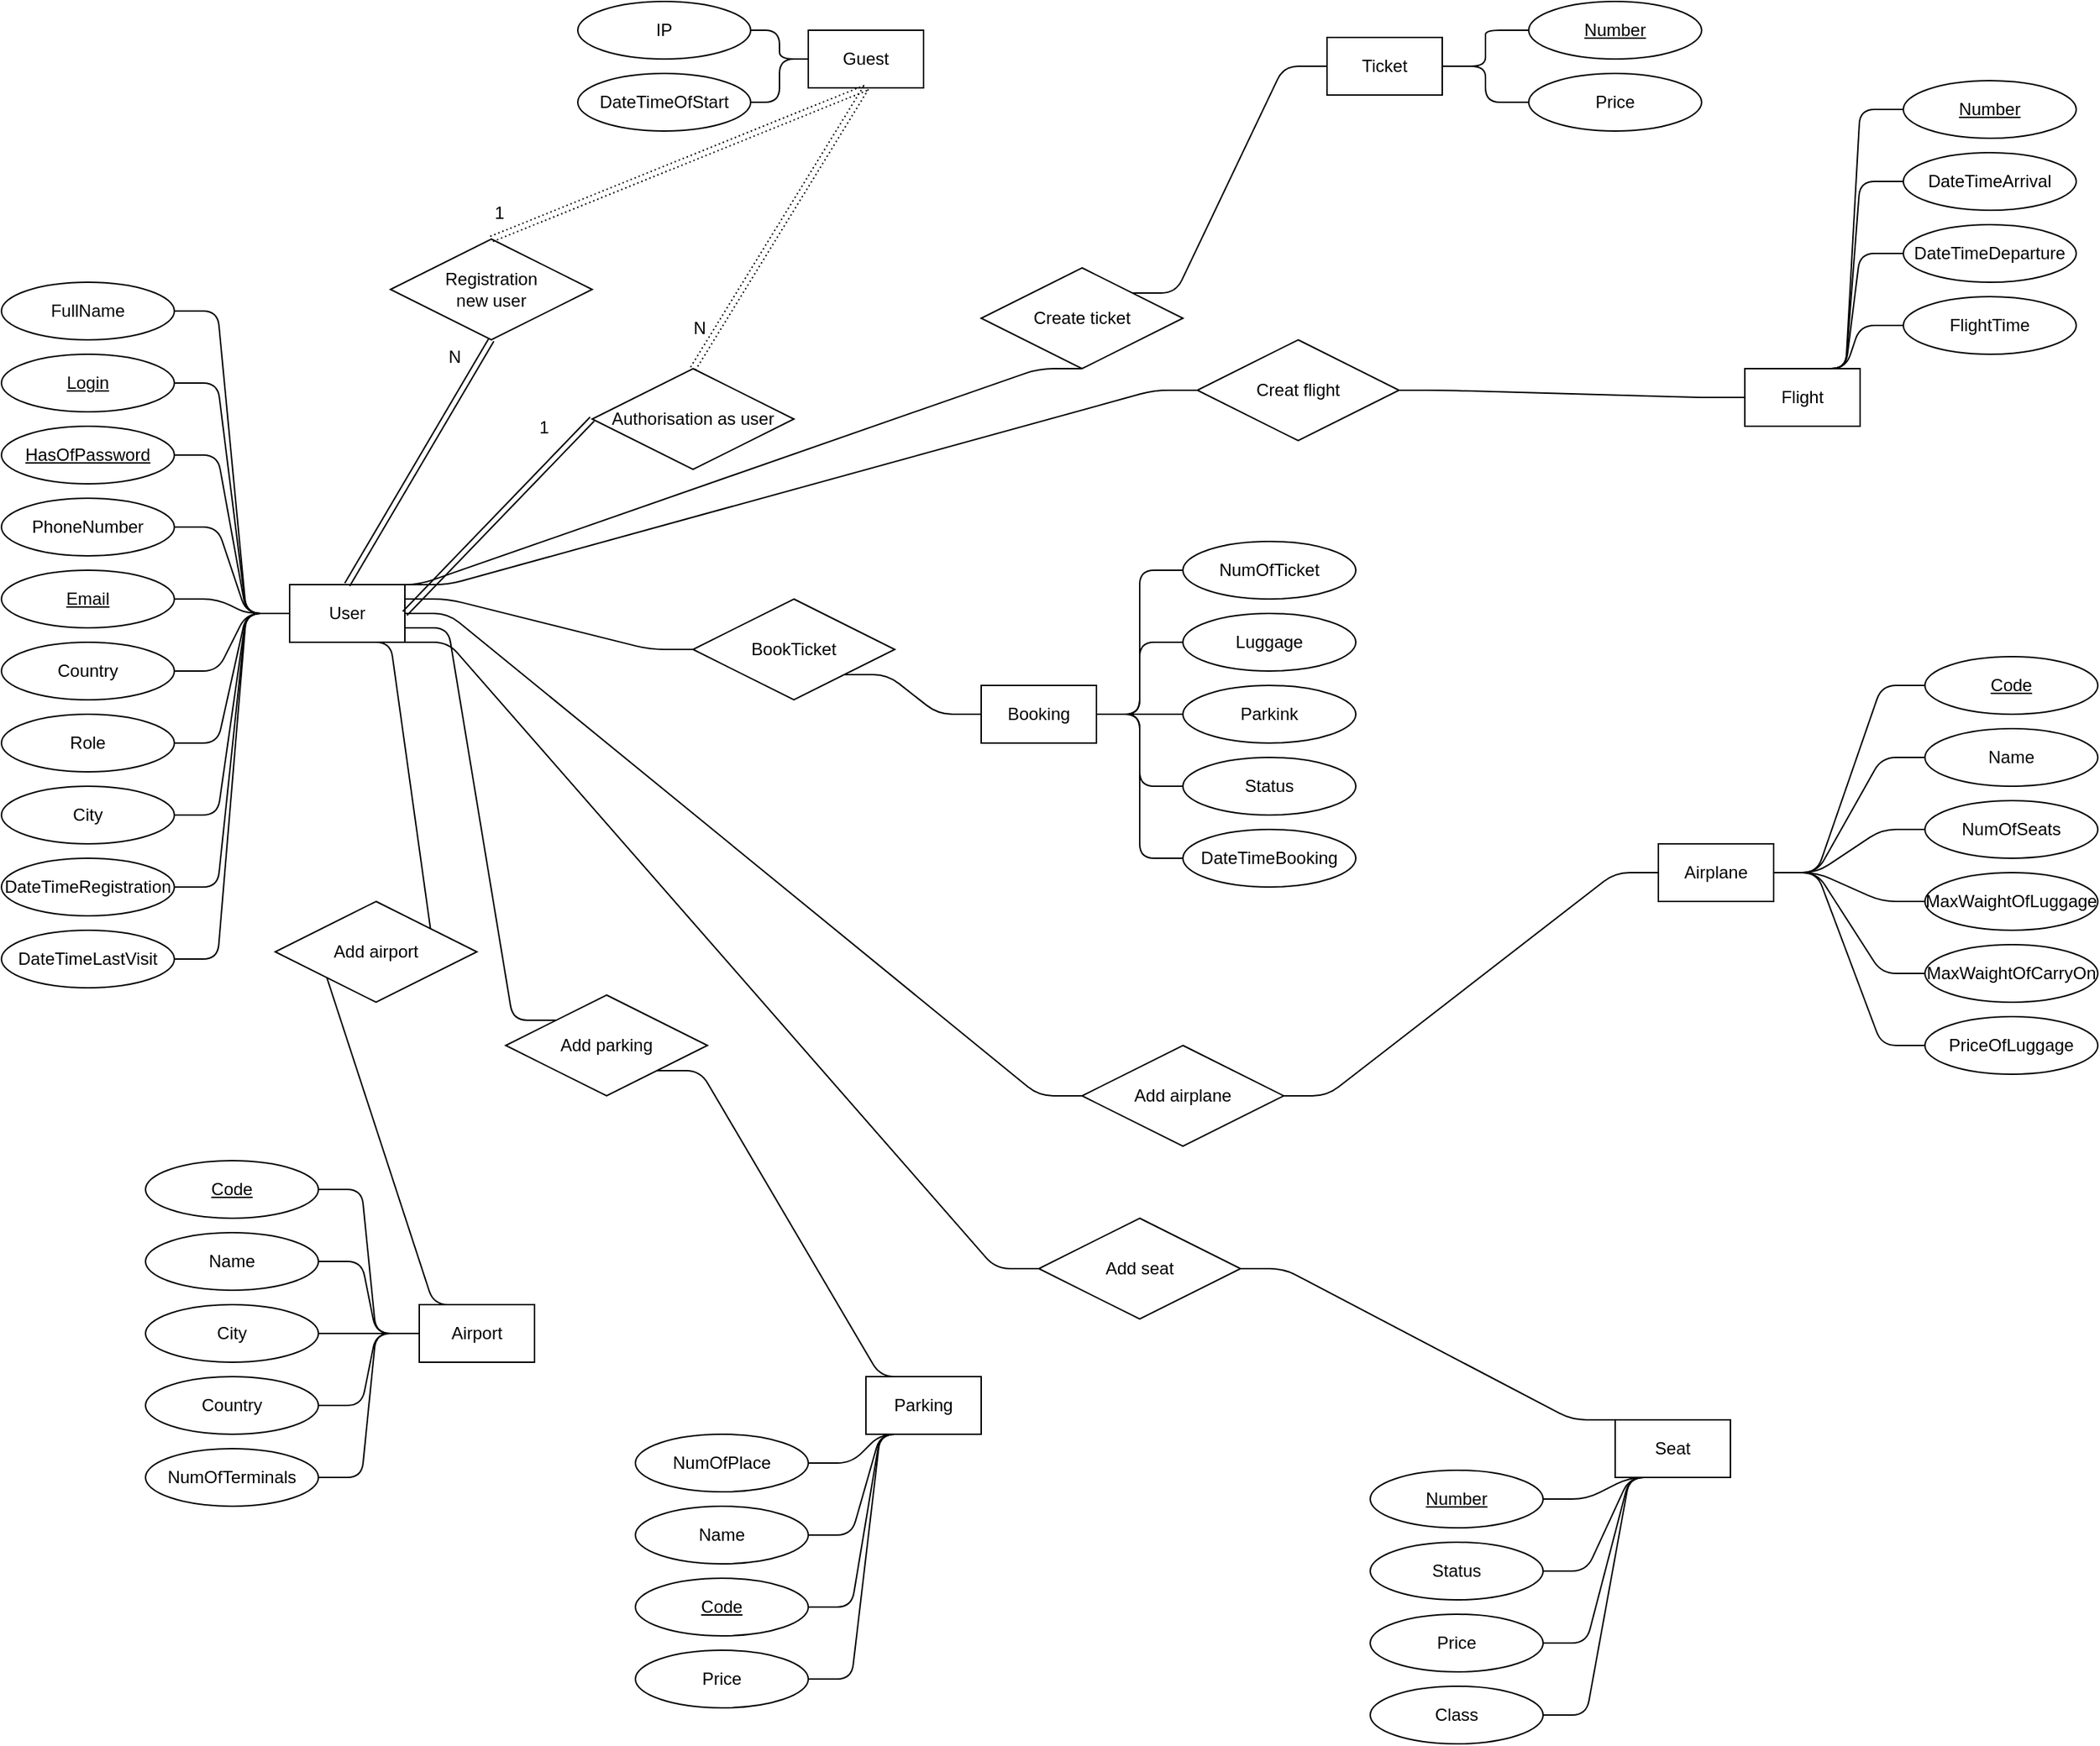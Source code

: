 <mxfile version="18.0.1" type="device"><diagram id="R2lEEEUBdFMjLlhIrx00" name="Page-1"><mxGraphModel dx="3440" dy="1623" grid="1" gridSize="10" guides="1" tooltips="1" connect="1" arrows="1" fold="1" page="1" pageScale="1" pageWidth="850" pageHeight="1100" math="0" shadow="0" extFonts="Permanent Marker^https://fonts.googleapis.com/css?family=Permanent+Marker"><root><mxCell id="0"/><mxCell id="1" parent="0"/><mxCell id="vTDqhp44b70QowrRXhKw-1" value="Guest" style="whiteSpace=wrap;html=1;align=center;" vertex="1" parent="1"><mxGeometry x="320" y="35" width="80" height="40" as="geometry"/></mxCell><mxCell id="vTDqhp44b70QowrRXhKw-174" style="edgeStyle=entityRelationEdgeStyle;rounded=1;orthogonalLoop=1;jettySize=auto;html=1;exitX=1;exitY=0.75;exitDx=0;exitDy=0;endArrow=none;endFill=0;jumpStyle=none;entryX=0;entryY=0;entryDx=0;entryDy=0;" edge="1" parent="1" source="vTDqhp44b70QowrRXhKw-2" target="vTDqhp44b70QowrRXhKw-173"><mxGeometry relative="1" as="geometry"><mxPoint x="200" y="580" as="targetPoint"/></mxGeometry></mxCell><mxCell id="vTDqhp44b70QowrRXhKw-180" style="edgeStyle=entityRelationEdgeStyle;rounded=1;jumpStyle=none;orthogonalLoop=1;jettySize=auto;html=1;exitX=1;exitY=1;exitDx=0;exitDy=0;entryX=0;entryY=0.5;entryDx=0;entryDy=0;endArrow=none;endFill=0;" edge="1" parent="1" source="vTDqhp44b70QowrRXhKw-2" target="vTDqhp44b70QowrRXhKw-179"><mxGeometry relative="1" as="geometry"/></mxCell><mxCell id="vTDqhp44b70QowrRXhKw-190" style="edgeStyle=entityRelationEdgeStyle;rounded=1;jumpStyle=none;orthogonalLoop=1;jettySize=auto;html=1;exitX=1;exitY=0.25;exitDx=0;exitDy=0;entryX=0;entryY=0.5;entryDx=0;entryDy=0;endArrow=none;endFill=0;" edge="1" parent="1" source="vTDqhp44b70QowrRXhKw-2" target="vTDqhp44b70QowrRXhKw-189"><mxGeometry relative="1" as="geometry"/></mxCell><mxCell id="vTDqhp44b70QowrRXhKw-2" value="User" style="whiteSpace=wrap;html=1;align=center;" vertex="1" parent="1"><mxGeometry x="-40" y="420" width="80" height="40" as="geometry"/></mxCell><mxCell id="vTDqhp44b70QowrRXhKw-3" value="Airplane" style="whiteSpace=wrap;html=1;align=center;" vertex="1" parent="1"><mxGeometry x="910" y="600" width="80" height="40" as="geometry"/></mxCell><mxCell id="vTDqhp44b70QowrRXhKw-170" style="edgeStyle=entityRelationEdgeStyle;rounded=1;orthogonalLoop=1;jettySize=auto;html=1;exitX=0.5;exitY=0;exitDx=0;exitDy=0;endArrow=none;endFill=0;entryX=0;entryY=0.5;entryDx=0;entryDy=0;" edge="1" parent="1" source="vTDqhp44b70QowrRXhKw-4" target="vTDqhp44b70QowrRXhKw-155"><mxGeometry relative="1" as="geometry"><mxPoint x="90" y="800" as="targetPoint"/></mxGeometry></mxCell><mxCell id="vTDqhp44b70QowrRXhKw-4" value="Airport" style="whiteSpace=wrap;html=1;align=center;" vertex="1" parent="1"><mxGeometry x="50" y="920" width="80" height="40" as="geometry"/></mxCell><mxCell id="vTDqhp44b70QowrRXhKw-5" value="Flight" style="whiteSpace=wrap;html=1;align=center;" vertex="1" parent="1"><mxGeometry x="970" y="270" width="80" height="40" as="geometry"/></mxCell><mxCell id="vTDqhp44b70QowrRXhKw-6" value="Parking" style="whiteSpace=wrap;html=1;align=center;" vertex="1" parent="1"><mxGeometry x="360" y="970" width="80" height="40" as="geometry"/></mxCell><mxCell id="vTDqhp44b70QowrRXhKw-121" style="edgeStyle=entityRelationEdgeStyle;rounded=1;orthogonalLoop=1;jettySize=auto;html=1;exitX=1;exitY=0.5;exitDx=0;exitDy=0;entryX=0;entryY=0.5;entryDx=0;entryDy=0;endArrow=none;endFill=0;" edge="1" parent="1" source="vTDqhp44b70QowrRXhKw-7" target="vTDqhp44b70QowrRXhKw-119"><mxGeometry relative="1" as="geometry"/></mxCell><mxCell id="vTDqhp44b70QowrRXhKw-7" value="Ticket" style="whiteSpace=wrap;html=1;align=center;" vertex="1" parent="1"><mxGeometry x="680" y="40" width="80" height="40" as="geometry"/></mxCell><mxCell id="vTDqhp44b70QowrRXhKw-128" style="edgeStyle=entityRelationEdgeStyle;rounded=1;orthogonalLoop=1;jettySize=auto;html=1;exitX=1;exitY=0.5;exitDx=0;exitDy=0;entryX=0;entryY=0.5;entryDx=0;entryDy=0;endArrow=none;endFill=0;" edge="1" parent="1" source="vTDqhp44b70QowrRXhKw-8" target="vTDqhp44b70QowrRXhKw-123"><mxGeometry relative="1" as="geometry"/></mxCell><mxCell id="vTDqhp44b70QowrRXhKw-8" value="Booking" style="whiteSpace=wrap;html=1;align=center;" vertex="1" parent="1"><mxGeometry x="440" y="490" width="80" height="40" as="geometry"/></mxCell><mxCell id="vTDqhp44b70QowrRXhKw-10" value="Seat" style="whiteSpace=wrap;html=1;align=center;" vertex="1" parent="1"><mxGeometry x="880" y="1000" width="80" height="40" as="geometry"/></mxCell><mxCell id="vTDqhp44b70QowrRXhKw-15" style="edgeStyle=orthogonalEdgeStyle;rounded=1;orthogonalLoop=1;jettySize=auto;html=1;exitX=1;exitY=0.5;exitDx=0;exitDy=0;entryX=0;entryY=0.5;entryDx=0;entryDy=0;endArrow=none;endFill=0;" edge="1" parent="1" source="vTDqhp44b70QowrRXhKw-11" target="vTDqhp44b70QowrRXhKw-1"><mxGeometry relative="1" as="geometry"/></mxCell><mxCell id="vTDqhp44b70QowrRXhKw-11" value="IP" style="ellipse;whiteSpace=wrap;html=1;align=center;" vertex="1" parent="1"><mxGeometry x="160" y="15" width="120" height="40" as="geometry"/></mxCell><mxCell id="vTDqhp44b70QowrRXhKw-16" style="edgeStyle=orthogonalEdgeStyle;rounded=1;orthogonalLoop=1;jettySize=auto;html=1;exitX=1;exitY=0.5;exitDx=0;exitDy=0;entryX=0;entryY=0.5;entryDx=0;entryDy=0;endArrow=none;endFill=0;" edge="1" parent="1" source="vTDqhp44b70QowrRXhKw-12" target="vTDqhp44b70QowrRXhKw-1"><mxGeometry relative="1" as="geometry"/></mxCell><mxCell id="vTDqhp44b70QowrRXhKw-12" value="DateTimeOfStart" style="ellipse;whiteSpace=wrap;html=1;align=center;" vertex="1" parent="1"><mxGeometry x="160" y="65" width="120" height="40" as="geometry"/></mxCell><mxCell id="vTDqhp44b70QowrRXhKw-43" style="edgeStyle=entityRelationEdgeStyle;rounded=1;orthogonalLoop=1;jettySize=auto;html=1;exitX=1;exitY=0.5;exitDx=0;exitDy=0;endArrow=none;endFill=0;" edge="1" parent="1" source="vTDqhp44b70QowrRXhKw-17" target="vTDqhp44b70QowrRXhKw-2"><mxGeometry relative="1" as="geometry"/></mxCell><mxCell id="vTDqhp44b70QowrRXhKw-17" value="FullName" style="ellipse;whiteSpace=wrap;html=1;align=center;" vertex="1" parent="1"><mxGeometry x="-240" y="210" width="120" height="40" as="geometry"/></mxCell><mxCell id="vTDqhp44b70QowrRXhKw-44" style="edgeStyle=entityRelationEdgeStyle;rounded=1;orthogonalLoop=1;jettySize=auto;html=1;exitX=1;exitY=0.5;exitDx=0;exitDy=0;endArrow=none;endFill=0;" edge="1" parent="1" source="vTDqhp44b70QowrRXhKw-18" target="vTDqhp44b70QowrRXhKw-2"><mxGeometry relative="1" as="geometry"/></mxCell><mxCell id="vTDqhp44b70QowrRXhKw-18" value="&lt;u&gt;Login&lt;/u&gt;" style="ellipse;whiteSpace=wrap;html=1;align=center;" vertex="1" parent="1"><mxGeometry x="-240" y="260" width="120" height="40" as="geometry"/></mxCell><mxCell id="vTDqhp44b70QowrRXhKw-45" style="edgeStyle=entityRelationEdgeStyle;rounded=1;orthogonalLoop=1;jettySize=auto;html=1;exitX=1;exitY=0.5;exitDx=0;exitDy=0;endArrow=none;endFill=0;" edge="1" parent="1" source="vTDqhp44b70QowrRXhKw-19" target="vTDqhp44b70QowrRXhKw-2"><mxGeometry relative="1" as="geometry"/></mxCell><mxCell id="vTDqhp44b70QowrRXhKw-19" value="&lt;u&gt;HasOfPassword&lt;/u&gt;" style="ellipse;whiteSpace=wrap;html=1;align=center;" vertex="1" parent="1"><mxGeometry x="-240" y="310" width="120" height="40" as="geometry"/></mxCell><mxCell id="vTDqhp44b70QowrRXhKw-46" style="edgeStyle=entityRelationEdgeStyle;rounded=1;orthogonalLoop=1;jettySize=auto;html=1;exitX=1;exitY=0.5;exitDx=0;exitDy=0;endArrow=none;endFill=0;" edge="1" parent="1" source="vTDqhp44b70QowrRXhKw-20" target="vTDqhp44b70QowrRXhKw-2"><mxGeometry relative="1" as="geometry"/></mxCell><mxCell id="vTDqhp44b70QowrRXhKw-20" value="PhoneNumber" style="ellipse;whiteSpace=wrap;html=1;align=center;" vertex="1" parent="1"><mxGeometry x="-240" y="360" width="120" height="40" as="geometry"/></mxCell><mxCell id="vTDqhp44b70QowrRXhKw-47" style="edgeStyle=entityRelationEdgeStyle;rounded=1;orthogonalLoop=1;jettySize=auto;html=1;exitX=1;exitY=0.5;exitDx=0;exitDy=0;endArrow=none;endFill=0;entryX=0;entryY=0.5;entryDx=0;entryDy=0;" edge="1" parent="1" source="vTDqhp44b70QowrRXhKw-21" target="vTDqhp44b70QowrRXhKw-2"><mxGeometry relative="1" as="geometry"><mxPoint x="90" y="370" as="targetPoint"/></mxGeometry></mxCell><mxCell id="vTDqhp44b70QowrRXhKw-21" value="&lt;u&gt;Email&lt;/u&gt;" style="ellipse;whiteSpace=wrap;html=1;align=center;" vertex="1" parent="1"><mxGeometry x="-240" y="410" width="120" height="40" as="geometry"/></mxCell><mxCell id="vTDqhp44b70QowrRXhKw-48" style="edgeStyle=entityRelationEdgeStyle;rounded=1;orthogonalLoop=1;jettySize=auto;html=1;exitX=1;exitY=0.5;exitDx=0;exitDy=0;entryX=0;entryY=0.5;entryDx=0;entryDy=0;endArrow=none;endFill=0;" edge="1" parent="1" source="vTDqhp44b70QowrRXhKw-22" target="vTDqhp44b70QowrRXhKw-2"><mxGeometry relative="1" as="geometry"/></mxCell><mxCell id="vTDqhp44b70QowrRXhKw-22" value="Country" style="ellipse;whiteSpace=wrap;html=1;align=center;" vertex="1" parent="1"><mxGeometry x="-240" y="460" width="120" height="40" as="geometry"/></mxCell><mxCell id="vTDqhp44b70QowrRXhKw-49" style="edgeStyle=entityRelationEdgeStyle;rounded=1;orthogonalLoop=1;jettySize=auto;html=1;exitX=1;exitY=0.5;exitDx=0;exitDy=0;entryX=0;entryY=0.5;entryDx=0;entryDy=0;endArrow=none;endFill=0;" edge="1" parent="1" source="vTDqhp44b70QowrRXhKw-23" target="vTDqhp44b70QowrRXhKw-2"><mxGeometry relative="1" as="geometry"/></mxCell><mxCell id="vTDqhp44b70QowrRXhKw-23" value="Role" style="ellipse;whiteSpace=wrap;html=1;align=center;" vertex="1" parent="1"><mxGeometry x="-240" y="510" width="120" height="40" as="geometry"/></mxCell><mxCell id="vTDqhp44b70QowrRXhKw-52" style="edgeStyle=entityRelationEdgeStyle;rounded=1;orthogonalLoop=1;jettySize=auto;html=1;exitX=1;exitY=0.5;exitDx=0;exitDy=0;entryX=0;entryY=0.5;entryDx=0;entryDy=0;endArrow=none;endFill=0;" edge="1" parent="1" source="vTDqhp44b70QowrRXhKw-24" target="vTDqhp44b70QowrRXhKw-2"><mxGeometry relative="1" as="geometry"/></mxCell><mxCell id="vTDqhp44b70QowrRXhKw-24" value="City" style="ellipse;whiteSpace=wrap;html=1;align=center;" vertex="1" parent="1"><mxGeometry x="-240" y="560" width="120" height="40" as="geometry"/></mxCell><mxCell id="vTDqhp44b70QowrRXhKw-53" style="edgeStyle=entityRelationEdgeStyle;rounded=1;orthogonalLoop=1;jettySize=auto;html=1;exitX=1;exitY=0.5;exitDx=0;exitDy=0;endArrow=none;endFill=0;entryX=0;entryY=0.5;entryDx=0;entryDy=0;" edge="1" parent="1" source="vTDqhp44b70QowrRXhKw-25" target="vTDqhp44b70QowrRXhKw-2"><mxGeometry relative="1" as="geometry"><mxPoint x="110" y="340" as="targetPoint"/></mxGeometry></mxCell><mxCell id="vTDqhp44b70QowrRXhKw-25" value="DateTimeRegistration" style="ellipse;whiteSpace=wrap;html=1;align=center;" vertex="1" parent="1"><mxGeometry x="-240" y="610" width="120" height="40" as="geometry"/></mxCell><mxCell id="vTDqhp44b70QowrRXhKw-54" style="edgeStyle=entityRelationEdgeStyle;rounded=1;orthogonalLoop=1;jettySize=auto;html=1;exitX=1;exitY=0.5;exitDx=0;exitDy=0;entryX=0;entryY=0.5;entryDx=0;entryDy=0;endArrow=none;endFill=0;" edge="1" parent="1" source="vTDqhp44b70QowrRXhKw-27" target="vTDqhp44b70QowrRXhKw-2"><mxGeometry relative="1" as="geometry"/></mxCell><mxCell id="vTDqhp44b70QowrRXhKw-27" value="DateTimeLastVisit" style="ellipse;whiteSpace=wrap;html=1;align=center;" vertex="1" parent="1"><mxGeometry x="-240" y="660" width="120" height="40" as="geometry"/></mxCell><mxCell id="vTDqhp44b70QowrRXhKw-62" style="edgeStyle=entityRelationEdgeStyle;rounded=1;orthogonalLoop=1;jettySize=auto;html=1;exitX=1;exitY=0.5;exitDx=0;exitDy=0;entryX=0;entryY=0.5;entryDx=0;entryDy=0;endArrow=none;endFill=0;" edge="1" parent="1" source="vTDqhp44b70QowrRXhKw-57" target="vTDqhp44b70QowrRXhKw-4"><mxGeometry relative="1" as="geometry"/></mxCell><mxCell id="vTDqhp44b70QowrRXhKw-57" value="&lt;u&gt;Code&lt;/u&gt;" style="ellipse;whiteSpace=wrap;html=1;align=center;" vertex="1" parent="1"><mxGeometry x="-140" y="820" width="120" height="40" as="geometry"/></mxCell><mxCell id="vTDqhp44b70QowrRXhKw-63" value="" style="edgeStyle=entityRelationEdgeStyle;rounded=1;orthogonalLoop=1;jettySize=auto;html=1;endArrow=none;endFill=0;" edge="1" parent="1" source="vTDqhp44b70QowrRXhKw-58" target="vTDqhp44b70QowrRXhKw-4"><mxGeometry relative="1" as="geometry"/></mxCell><mxCell id="vTDqhp44b70QowrRXhKw-58" value="Name" style="ellipse;whiteSpace=wrap;html=1;align=center;" vertex="1" parent="1"><mxGeometry x="-140" y="870" width="120" height="40" as="geometry"/></mxCell><mxCell id="vTDqhp44b70QowrRXhKw-64" style="edgeStyle=entityRelationEdgeStyle;rounded=1;orthogonalLoop=1;jettySize=auto;html=1;exitX=1;exitY=0.5;exitDx=0;exitDy=0;entryX=0;entryY=0.5;entryDx=0;entryDy=0;endArrow=none;endFill=0;" edge="1" parent="1" source="vTDqhp44b70QowrRXhKw-59" target="vTDqhp44b70QowrRXhKw-4"><mxGeometry relative="1" as="geometry"/></mxCell><mxCell id="vTDqhp44b70QowrRXhKw-59" value="City" style="ellipse;whiteSpace=wrap;html=1;align=center;" vertex="1" parent="1"><mxGeometry x="-140" y="920" width="120" height="40" as="geometry"/></mxCell><mxCell id="vTDqhp44b70QowrRXhKw-65" style="edgeStyle=entityRelationEdgeStyle;rounded=1;orthogonalLoop=1;jettySize=auto;html=1;exitX=1;exitY=0.5;exitDx=0;exitDy=0;entryX=0;entryY=0.5;entryDx=0;entryDy=0;endArrow=none;endFill=0;" edge="1" parent="1" source="vTDqhp44b70QowrRXhKw-60" target="vTDqhp44b70QowrRXhKw-4"><mxGeometry relative="1" as="geometry"/></mxCell><mxCell id="vTDqhp44b70QowrRXhKw-60" value="Country" style="ellipse;whiteSpace=wrap;html=1;align=center;" vertex="1" parent="1"><mxGeometry x="-140" y="970" width="120" height="40" as="geometry"/></mxCell><mxCell id="vTDqhp44b70QowrRXhKw-66" style="edgeStyle=entityRelationEdgeStyle;rounded=1;orthogonalLoop=1;jettySize=auto;html=1;exitX=1;exitY=0.5;exitDx=0;exitDy=0;endArrow=none;endFill=0;entryX=0;entryY=0.5;entryDx=0;entryDy=0;" edge="1" parent="1" source="vTDqhp44b70QowrRXhKw-61" target="vTDqhp44b70QowrRXhKw-4"><mxGeometry relative="1" as="geometry"><mxPoint x="50" y="840.0" as="targetPoint"/></mxGeometry></mxCell><mxCell id="vTDqhp44b70QowrRXhKw-61" value="NumOfTerminals" style="ellipse;whiteSpace=wrap;html=1;align=center;" vertex="1" parent="1"><mxGeometry x="-140" y="1020" width="120" height="40" as="geometry"/></mxCell><mxCell id="vTDqhp44b70QowrRXhKw-100" style="edgeStyle=entityRelationEdgeStyle;rounded=1;orthogonalLoop=1;jettySize=auto;html=1;exitX=1;exitY=0.5;exitDx=0;exitDy=0;endArrow=none;endFill=0;entryX=0.5;entryY=1;entryDx=0;entryDy=0;" edge="1" parent="1" source="vTDqhp44b70QowrRXhKw-67" target="vTDqhp44b70QowrRXhKw-6"><mxGeometry relative="1" as="geometry"><mxPoint x="390" y="1030" as="targetPoint"/></mxGeometry></mxCell><mxCell id="vTDqhp44b70QowrRXhKw-67" value="Name" style="ellipse;whiteSpace=wrap;html=1;align=center;" vertex="1" parent="1"><mxGeometry x="200" y="1060" width="120" height="40" as="geometry"/></mxCell><mxCell id="vTDqhp44b70QowrRXhKw-99" style="edgeStyle=entityRelationEdgeStyle;rounded=1;orthogonalLoop=1;jettySize=auto;html=1;exitX=1;exitY=0.5;exitDx=0;exitDy=0;entryX=0.5;entryY=1;entryDx=0;entryDy=0;endArrow=none;endFill=0;" edge="1" parent="1" source="vTDqhp44b70QowrRXhKw-69" target="vTDqhp44b70QowrRXhKw-6"><mxGeometry relative="1" as="geometry"/></mxCell><mxCell id="vTDqhp44b70QowrRXhKw-69" value="NumOfPlace" style="ellipse;whiteSpace=wrap;html=1;align=center;" vertex="1" parent="1"><mxGeometry x="200" y="1010" width="120" height="40" as="geometry"/></mxCell><mxCell id="vTDqhp44b70QowrRXhKw-101" style="edgeStyle=entityRelationEdgeStyle;rounded=1;orthogonalLoop=1;jettySize=auto;html=1;exitX=1;exitY=0.5;exitDx=0;exitDy=0;endArrow=none;endFill=0;entryX=0.5;entryY=1;entryDx=0;entryDy=0;" edge="1" parent="1" source="vTDqhp44b70QowrRXhKw-70" target="vTDqhp44b70QowrRXhKw-6"><mxGeometry relative="1" as="geometry"><mxPoint x="380" y="1010" as="targetPoint"/></mxGeometry></mxCell><mxCell id="vTDqhp44b70QowrRXhKw-70" value="&lt;u&gt;Code&lt;/u&gt;" style="ellipse;whiteSpace=wrap;html=1;align=center;" vertex="1" parent="1"><mxGeometry x="200" y="1110" width="120" height="40" as="geometry"/></mxCell><mxCell id="vTDqhp44b70QowrRXhKw-102" style="edgeStyle=entityRelationEdgeStyle;rounded=1;orthogonalLoop=1;jettySize=auto;html=1;exitX=1;exitY=0.5;exitDx=0;exitDy=0;entryX=0.5;entryY=1;entryDx=0;entryDy=0;endArrow=none;endFill=0;" edge="1" parent="1" source="vTDqhp44b70QowrRXhKw-71" target="vTDqhp44b70QowrRXhKw-6"><mxGeometry relative="1" as="geometry"/></mxCell><mxCell id="vTDqhp44b70QowrRXhKw-71" value="Price" style="ellipse;whiteSpace=wrap;html=1;align=center;" vertex="1" parent="1"><mxGeometry x="200" y="1160" width="120" height="40" as="geometry"/></mxCell><mxCell id="vTDqhp44b70QowrRXhKw-89" style="edgeStyle=entityRelationEdgeStyle;rounded=1;orthogonalLoop=1;jettySize=auto;html=1;exitX=0;exitY=0.5;exitDx=0;exitDy=0;entryX=1;entryY=0.5;entryDx=0;entryDy=0;endArrow=none;endFill=0;" edge="1" parent="1" source="vTDqhp44b70QowrRXhKw-83" target="vTDqhp44b70QowrRXhKw-3"><mxGeometry relative="1" as="geometry"/></mxCell><mxCell id="vTDqhp44b70QowrRXhKw-83" value="&lt;u&gt;Code&lt;/u&gt;" style="ellipse;whiteSpace=wrap;html=1;align=center;" vertex="1" parent="1"><mxGeometry x="1095" y="470" width="120" height="40" as="geometry"/></mxCell><mxCell id="vTDqhp44b70QowrRXhKw-90" style="edgeStyle=entityRelationEdgeStyle;rounded=1;orthogonalLoop=1;jettySize=auto;html=1;exitX=0;exitY=0.5;exitDx=0;exitDy=0;entryX=1;entryY=0.5;entryDx=0;entryDy=0;endArrow=none;endFill=0;" edge="1" parent="1" source="vTDqhp44b70QowrRXhKw-84" target="vTDqhp44b70QowrRXhKw-3"><mxGeometry relative="1" as="geometry"/></mxCell><mxCell id="vTDqhp44b70QowrRXhKw-84" value="Name" style="ellipse;whiteSpace=wrap;html=1;align=center;" vertex="1" parent="1"><mxGeometry x="1095" y="520" width="120" height="40" as="geometry"/></mxCell><mxCell id="vTDqhp44b70QowrRXhKw-91" style="edgeStyle=entityRelationEdgeStyle;rounded=1;orthogonalLoop=1;jettySize=auto;html=1;exitX=0;exitY=0.5;exitDx=0;exitDy=0;entryX=1;entryY=0.5;entryDx=0;entryDy=0;endArrow=none;endFill=0;" edge="1" parent="1" source="vTDqhp44b70QowrRXhKw-85" target="vTDqhp44b70QowrRXhKw-3"><mxGeometry relative="1" as="geometry"/></mxCell><mxCell id="vTDqhp44b70QowrRXhKw-85" value="NumOfSeats" style="ellipse;whiteSpace=wrap;html=1;align=center;" vertex="1" parent="1"><mxGeometry x="1095" y="570" width="120" height="40" as="geometry"/></mxCell><mxCell id="vTDqhp44b70QowrRXhKw-92" style="edgeStyle=entityRelationEdgeStyle;rounded=1;orthogonalLoop=1;jettySize=auto;html=1;exitX=0;exitY=0.5;exitDx=0;exitDy=0;entryX=1;entryY=0.5;entryDx=0;entryDy=0;endArrow=none;endFill=0;" edge="1" parent="1" source="vTDqhp44b70QowrRXhKw-86" target="vTDqhp44b70QowrRXhKw-3"><mxGeometry relative="1" as="geometry"/></mxCell><mxCell id="vTDqhp44b70QowrRXhKw-86" value="MaxWaightOfLuggage" style="ellipse;whiteSpace=wrap;html=1;align=center;" vertex="1" parent="1"><mxGeometry x="1095" y="620" width="120" height="40" as="geometry"/></mxCell><mxCell id="vTDqhp44b70QowrRXhKw-93" style="edgeStyle=entityRelationEdgeStyle;rounded=1;orthogonalLoop=1;jettySize=auto;html=1;exitX=0;exitY=0.5;exitDx=0;exitDy=0;endArrow=none;endFill=0;entryX=1;entryY=0.5;entryDx=0;entryDy=0;" edge="1" parent="1" source="vTDqhp44b70QowrRXhKw-87" target="vTDqhp44b70QowrRXhKw-3"><mxGeometry relative="1" as="geometry"><mxPoint x="675" y="640" as="targetPoint"/></mxGeometry></mxCell><mxCell id="vTDqhp44b70QowrRXhKw-87" value="MaxWaightOfCarryOn" style="ellipse;whiteSpace=wrap;html=1;align=center;" vertex="1" parent="1"><mxGeometry x="1095" y="670" width="120" height="40" as="geometry"/></mxCell><mxCell id="vTDqhp44b70QowrRXhKw-94" style="edgeStyle=entityRelationEdgeStyle;rounded=1;orthogonalLoop=1;jettySize=auto;html=1;exitX=0;exitY=0.5;exitDx=0;exitDy=0;entryX=1;entryY=0.5;entryDx=0;entryDy=0;endArrow=none;endFill=0;" edge="1" parent="1" source="vTDqhp44b70QowrRXhKw-88" target="vTDqhp44b70QowrRXhKw-3"><mxGeometry relative="1" as="geometry"/></mxCell><mxCell id="vTDqhp44b70QowrRXhKw-88" value="PriceOfLuggage" style="ellipse;whiteSpace=wrap;html=1;align=center;" vertex="1" parent="1"><mxGeometry x="1095" y="720" width="120" height="40" as="geometry"/></mxCell><mxCell id="vTDqhp44b70QowrRXhKw-107" style="edgeStyle=entityRelationEdgeStyle;rounded=1;orthogonalLoop=1;jettySize=auto;html=1;exitX=1;exitY=0.5;exitDx=0;exitDy=0;entryX=0.5;entryY=1;entryDx=0;entryDy=0;endArrow=none;endFill=0;" edge="1" parent="1" source="vTDqhp44b70QowrRXhKw-95" target="vTDqhp44b70QowrRXhKw-10"><mxGeometry relative="1" as="geometry"/></mxCell><mxCell id="vTDqhp44b70QowrRXhKw-95" value="&lt;u&gt;Number&lt;/u&gt;" style="ellipse;whiteSpace=wrap;html=1;align=center;" vertex="1" parent="1"><mxGeometry x="710" y="1035" width="120" height="40" as="geometry"/></mxCell><mxCell id="vTDqhp44b70QowrRXhKw-108" style="edgeStyle=entityRelationEdgeStyle;rounded=1;orthogonalLoop=1;jettySize=auto;html=1;exitX=1;exitY=0.5;exitDx=0;exitDy=0;endArrow=none;endFill=0;entryX=0.5;entryY=1;entryDx=0;entryDy=0;" edge="1" parent="1" source="vTDqhp44b70QowrRXhKw-96" target="vTDqhp44b70QowrRXhKw-10"><mxGeometry relative="1" as="geometry"><mxPoint x="880" y="1015" as="targetPoint"/></mxGeometry></mxCell><mxCell id="vTDqhp44b70QowrRXhKw-96" value="Status" style="ellipse;whiteSpace=wrap;html=1;align=center;" vertex="1" parent="1"><mxGeometry x="710" y="1085" width="120" height="40" as="geometry"/></mxCell><mxCell id="vTDqhp44b70QowrRXhKw-109" style="edgeStyle=entityRelationEdgeStyle;rounded=1;orthogonalLoop=1;jettySize=auto;html=1;exitX=1;exitY=0.5;exitDx=0;exitDy=0;entryX=0.5;entryY=1;entryDx=0;entryDy=0;endArrow=none;endFill=0;" edge="1" parent="1" source="vTDqhp44b70QowrRXhKw-97" target="vTDqhp44b70QowrRXhKw-10"><mxGeometry relative="1" as="geometry"/></mxCell><mxCell id="vTDqhp44b70QowrRXhKw-97" value="Price" style="ellipse;whiteSpace=wrap;html=1;align=center;" vertex="1" parent="1"><mxGeometry x="710" y="1135" width="120" height="40" as="geometry"/></mxCell><mxCell id="vTDqhp44b70QowrRXhKw-110" style="edgeStyle=entityRelationEdgeStyle;rounded=1;orthogonalLoop=1;jettySize=auto;html=1;exitX=1;exitY=0.5;exitDx=0;exitDy=0;entryX=0.5;entryY=1;entryDx=0;entryDy=0;endArrow=none;endFill=0;" edge="1" parent="1" source="vTDqhp44b70QowrRXhKw-98" target="vTDqhp44b70QowrRXhKw-10"><mxGeometry relative="1" as="geometry"/></mxCell><mxCell id="vTDqhp44b70QowrRXhKw-98" value="Class" style="ellipse;whiteSpace=wrap;html=1;align=center;" vertex="1" parent="1"><mxGeometry x="710" y="1185" width="120" height="40" as="geometry"/></mxCell><mxCell id="vTDqhp44b70QowrRXhKw-118" style="edgeStyle=entityRelationEdgeStyle;rounded=1;orthogonalLoop=1;jettySize=auto;html=1;exitX=0;exitY=0.5;exitDx=0;exitDy=0;entryX=0.5;entryY=0;entryDx=0;entryDy=0;endArrow=none;endFill=0;" edge="1" parent="1" source="vTDqhp44b70QowrRXhKw-111" target="vTDqhp44b70QowrRXhKw-5"><mxGeometry relative="1" as="geometry"/></mxCell><mxCell id="vTDqhp44b70QowrRXhKw-111" value="&lt;u&gt;Number&lt;/u&gt;" style="ellipse;whiteSpace=wrap;html=1;align=center;" vertex="1" parent="1"><mxGeometry x="1080" y="70" width="120" height="40" as="geometry"/></mxCell><mxCell id="vTDqhp44b70QowrRXhKw-117" style="edgeStyle=entityRelationEdgeStyle;rounded=1;orthogonalLoop=1;jettySize=auto;html=1;exitX=0;exitY=0.5;exitDx=0;exitDy=0;entryX=0.5;entryY=0;entryDx=0;entryDy=0;endArrow=none;endFill=0;" edge="1" parent="1" source="vTDqhp44b70QowrRXhKw-112" target="vTDqhp44b70QowrRXhKw-5"><mxGeometry relative="1" as="geometry"/></mxCell><mxCell id="vTDqhp44b70QowrRXhKw-112" value="DateTimeArrival" style="ellipse;whiteSpace=wrap;html=1;align=center;" vertex="1" parent="1"><mxGeometry x="1080" y="120" width="120" height="40" as="geometry"/></mxCell><mxCell id="vTDqhp44b70QowrRXhKw-116" style="edgeStyle=entityRelationEdgeStyle;rounded=1;orthogonalLoop=1;jettySize=auto;html=1;exitX=0;exitY=0.5;exitDx=0;exitDy=0;entryX=0.5;entryY=0;entryDx=0;entryDy=0;endArrow=none;endFill=0;" edge="1" parent="1" source="vTDqhp44b70QowrRXhKw-113" target="vTDqhp44b70QowrRXhKw-5"><mxGeometry relative="1" as="geometry"/></mxCell><mxCell id="vTDqhp44b70QowrRXhKw-113" value="DateTimeDeparture" style="ellipse;whiteSpace=wrap;html=1;align=center;" vertex="1" parent="1"><mxGeometry x="1080" y="170" width="120" height="40" as="geometry"/></mxCell><mxCell id="vTDqhp44b70QowrRXhKw-115" style="edgeStyle=entityRelationEdgeStyle;rounded=1;orthogonalLoop=1;jettySize=auto;html=1;exitX=0;exitY=0.5;exitDx=0;exitDy=0;entryX=0.5;entryY=0;entryDx=0;entryDy=0;endArrow=none;endFill=0;" edge="1" parent="1" source="vTDqhp44b70QowrRXhKw-114" target="vTDqhp44b70QowrRXhKw-5"><mxGeometry relative="1" as="geometry"/></mxCell><mxCell id="vTDqhp44b70QowrRXhKw-114" value="FlightTime" style="ellipse;whiteSpace=wrap;html=1;align=center;" vertex="1" parent="1"><mxGeometry x="1080" y="220" width="120" height="40" as="geometry"/></mxCell><mxCell id="vTDqhp44b70QowrRXhKw-119" value="&lt;u&gt;Number&lt;/u&gt;" style="ellipse;whiteSpace=wrap;html=1;align=center;" vertex="1" parent="1"><mxGeometry x="820" y="15" width="120" height="40" as="geometry"/></mxCell><mxCell id="vTDqhp44b70QowrRXhKw-122" style="edgeStyle=entityRelationEdgeStyle;rounded=1;orthogonalLoop=1;jettySize=auto;html=1;exitX=0;exitY=0.5;exitDx=0;exitDy=0;entryX=1;entryY=0.5;entryDx=0;entryDy=0;endArrow=none;endFill=0;" edge="1" parent="1" source="vTDqhp44b70QowrRXhKw-120" target="vTDqhp44b70QowrRXhKw-7"><mxGeometry relative="1" as="geometry"/></mxCell><mxCell id="vTDqhp44b70QowrRXhKw-120" value="Price" style="ellipse;whiteSpace=wrap;html=1;align=center;" vertex="1" parent="1"><mxGeometry x="820" y="65" width="120" height="40" as="geometry"/></mxCell><mxCell id="vTDqhp44b70QowrRXhKw-123" value="NumOfTicket" style="ellipse;whiteSpace=wrap;html=1;align=center;" vertex="1" parent="1"><mxGeometry x="580" y="390" width="120" height="40" as="geometry"/></mxCell><mxCell id="vTDqhp44b70QowrRXhKw-129" style="edgeStyle=entityRelationEdgeStyle;rounded=1;orthogonalLoop=1;jettySize=auto;html=1;exitX=0;exitY=0.5;exitDx=0;exitDy=0;endArrow=none;endFill=0;entryX=1;entryY=0.5;entryDx=0;entryDy=0;" edge="1" parent="1" source="vTDqhp44b70QowrRXhKw-124" target="vTDqhp44b70QowrRXhKw-8"><mxGeometry relative="1" as="geometry"><mxPoint x="560" y="520" as="targetPoint"/></mxGeometry></mxCell><mxCell id="vTDqhp44b70QowrRXhKw-124" value="Luggage" style="ellipse;whiteSpace=wrap;html=1;align=center;" vertex="1" parent="1"><mxGeometry x="580" y="440" width="120" height="40" as="geometry"/></mxCell><mxCell id="vTDqhp44b70QowrRXhKw-130" style="edgeStyle=entityRelationEdgeStyle;rounded=1;orthogonalLoop=1;jettySize=auto;html=1;exitX=0;exitY=0.5;exitDx=0;exitDy=0;entryX=1;entryY=0.5;entryDx=0;entryDy=0;endArrow=none;endFill=0;" edge="1" parent="1" source="vTDqhp44b70QowrRXhKw-125" target="vTDqhp44b70QowrRXhKw-8"><mxGeometry relative="1" as="geometry"/></mxCell><mxCell id="vTDqhp44b70QowrRXhKw-125" value="Parkink" style="ellipse;whiteSpace=wrap;html=1;align=center;" vertex="1" parent="1"><mxGeometry x="580" y="490" width="120" height="40" as="geometry"/></mxCell><mxCell id="vTDqhp44b70QowrRXhKw-131" style="edgeStyle=entityRelationEdgeStyle;rounded=1;orthogonalLoop=1;jettySize=auto;html=1;exitX=0;exitY=0.5;exitDx=0;exitDy=0;entryX=1;entryY=0.5;entryDx=0;entryDy=0;endArrow=none;endFill=0;" edge="1" parent="1" source="vTDqhp44b70QowrRXhKw-126" target="vTDqhp44b70QowrRXhKw-8"><mxGeometry relative="1" as="geometry"/></mxCell><mxCell id="vTDqhp44b70QowrRXhKw-126" value="Status" style="ellipse;whiteSpace=wrap;html=1;align=center;" vertex="1" parent="1"><mxGeometry x="580" y="540" width="120" height="40" as="geometry"/></mxCell><mxCell id="vTDqhp44b70QowrRXhKw-132" style="edgeStyle=entityRelationEdgeStyle;rounded=1;orthogonalLoop=1;jettySize=auto;html=1;exitX=0;exitY=0.5;exitDx=0;exitDy=0;entryX=1;entryY=0.5;entryDx=0;entryDy=0;endArrow=none;endFill=0;" edge="1" parent="1" source="vTDqhp44b70QowrRXhKw-127" target="vTDqhp44b70QowrRXhKw-8"><mxGeometry relative="1" as="geometry"/></mxCell><mxCell id="vTDqhp44b70QowrRXhKw-127" value="DateTimeBooking" style="ellipse;whiteSpace=wrap;html=1;align=center;" vertex="1" parent="1"><mxGeometry x="580" y="590" width="120" height="40" as="geometry"/></mxCell><mxCell id="vTDqhp44b70QowrRXhKw-147" value="Registration &lt;br&gt;new user" style="shape=rhombus;perimeter=rhombusPerimeter;whiteSpace=wrap;html=1;align=center;" vertex="1" parent="1"><mxGeometry x="30" y="180" width="140" height="70" as="geometry"/></mxCell><mxCell id="vTDqhp44b70QowrRXhKw-152" value="Authorisation as user" style="shape=rhombus;perimeter=rhombusPerimeter;whiteSpace=wrap;html=1;align=center;" vertex="1" parent="1"><mxGeometry x="170" y="270" width="140" height="70" as="geometry"/></mxCell><mxCell id="vTDqhp44b70QowrRXhKw-171" style="edgeStyle=entityRelationEdgeStyle;orthogonalLoop=1;jettySize=auto;html=1;entryX=0.5;entryY=1;entryDx=0;entryDy=0;endArrow=none;endFill=0;rounded=1;exitX=1;exitY=0.5;exitDx=0;exitDy=0;" edge="1" parent="1" source="vTDqhp44b70QowrRXhKw-155" target="vTDqhp44b70QowrRXhKw-2"><mxGeometry relative="1" as="geometry"><mxPoint x="-10" y="620" as="sourcePoint"/></mxGeometry></mxCell><mxCell id="vTDqhp44b70QowrRXhKw-155" value="Add airport" style="shape=rhombus;perimeter=rhombusPerimeter;whiteSpace=wrap;html=1;align=center;" vertex="1" parent="1"><mxGeometry x="-50" y="640" width="140" height="70" as="geometry"/></mxCell><mxCell id="vTDqhp44b70QowrRXhKw-160" value="" style="shape=link;html=1;rounded=0;endArrow=none;endFill=0;exitX=0.5;exitY=0;exitDx=0;exitDy=0;entryX=0.5;entryY=1;entryDx=0;entryDy=0;" edge="1" parent="1" source="vTDqhp44b70QowrRXhKw-2" target="vTDqhp44b70QowrRXhKw-147"><mxGeometry relative="1" as="geometry"><mxPoint x="20" y="480" as="sourcePoint"/><mxPoint x="180" y="480" as="targetPoint"/></mxGeometry></mxCell><mxCell id="vTDqhp44b70QowrRXhKw-161" value="N" style="resizable=0;html=1;align=right;verticalAlign=bottom;" connectable="0" vertex="1" parent="vTDqhp44b70QowrRXhKw-160"><mxGeometry x="1" relative="1" as="geometry"><mxPoint x="-20" y="20" as="offset"/></mxGeometry></mxCell><mxCell id="vTDqhp44b70QowrRXhKw-163" value="" style="shape=link;html=1;rounded=0;endArrow=none;endFill=0;exitX=1;exitY=0.5;exitDx=0;exitDy=0;entryX=0;entryY=0.5;entryDx=0;entryDy=0;" edge="1" parent="1" source="vTDqhp44b70QowrRXhKw-2" target="vTDqhp44b70QowrRXhKw-152"><mxGeometry relative="1" as="geometry"><mxPoint x="20" y="480" as="sourcePoint"/><mxPoint x="180" y="480" as="targetPoint"/></mxGeometry></mxCell><mxCell id="vTDqhp44b70QowrRXhKw-164" value="1" style="resizable=0;html=1;align=right;verticalAlign=bottom;" connectable="0" vertex="1" parent="vTDqhp44b70QowrRXhKw-163"><mxGeometry x="1" relative="1" as="geometry"><mxPoint x="-30" y="15" as="offset"/></mxGeometry></mxCell><mxCell id="vTDqhp44b70QowrRXhKw-165" value="" style="endArrow=none;html=1;rounded=0;dashed=1;dashPattern=1 2;shape=link;exitX=0.5;exitY=1;exitDx=0;exitDy=0;entryX=0.5;entryY=0;entryDx=0;entryDy=0;" edge="1" parent="1" source="vTDqhp44b70QowrRXhKw-1" target="vTDqhp44b70QowrRXhKw-147"><mxGeometry relative="1" as="geometry"><mxPoint x="20" y="480" as="sourcePoint"/><mxPoint x="180" y="480" as="targetPoint"/></mxGeometry></mxCell><mxCell id="vTDqhp44b70QowrRXhKw-166" value="1" style="resizable=0;html=1;align=right;verticalAlign=bottom;" connectable="0" vertex="1" parent="vTDqhp44b70QowrRXhKw-165"><mxGeometry x="1" relative="1" as="geometry"><mxPoint x="10" y="-10" as="offset"/></mxGeometry></mxCell><mxCell id="vTDqhp44b70QowrRXhKw-167" value="" style="endArrow=none;html=1;rounded=0;dashed=1;dashPattern=1 2;shape=link;exitX=0.5;exitY=1;exitDx=0;exitDy=0;entryX=0.5;entryY=0;entryDx=0;entryDy=0;" edge="1" parent="1" source="vTDqhp44b70QowrRXhKw-1" target="vTDqhp44b70QowrRXhKw-152"><mxGeometry relative="1" as="geometry"><mxPoint x="20" y="480" as="sourcePoint"/><mxPoint x="180" y="480" as="targetPoint"/></mxGeometry></mxCell><mxCell id="vTDqhp44b70QowrRXhKw-168" value="N" style="resizable=0;html=1;align=right;verticalAlign=bottom;" connectable="0" vertex="1" parent="vTDqhp44b70QowrRXhKw-167"><mxGeometry x="1" relative="1" as="geometry"><mxPoint x="10" y="-20" as="offset"/></mxGeometry></mxCell><mxCell id="vTDqhp44b70QowrRXhKw-172" style="edgeStyle=entityRelationEdgeStyle;rounded=1;orthogonalLoop=1;jettySize=auto;html=1;exitX=0.75;exitY=0;exitDx=0;exitDy=0;entryX=0.5;entryY=0;entryDx=0;entryDy=0;endArrow=none;endFill=0;" edge="1" parent="1" source="vTDqhp44b70QowrRXhKw-4" target="vTDqhp44b70QowrRXhKw-4"><mxGeometry relative="1" as="geometry"/></mxCell><mxCell id="vTDqhp44b70QowrRXhKw-175" style="edgeStyle=entityRelationEdgeStyle;rounded=1;orthogonalLoop=1;jettySize=auto;html=1;exitX=1;exitY=1;exitDx=0;exitDy=0;entryX=0.5;entryY=0;entryDx=0;entryDy=0;endArrow=none;endFill=0;" edge="1" parent="1" source="vTDqhp44b70QowrRXhKw-173" target="vTDqhp44b70QowrRXhKw-6"><mxGeometry relative="1" as="geometry"/></mxCell><mxCell id="vTDqhp44b70QowrRXhKw-173" value="Add parking&lt;br&gt;" style="shape=rhombus;perimeter=rhombusPerimeter;whiteSpace=wrap;html=1;align=center;" vertex="1" parent="1"><mxGeometry x="110" y="705" width="140" height="70" as="geometry"/></mxCell><mxCell id="vTDqhp44b70QowrRXhKw-177" style="edgeStyle=entityRelationEdgeStyle;rounded=1;jumpStyle=none;orthogonalLoop=1;jettySize=auto;html=1;exitX=1;exitY=0.5;exitDx=0;exitDy=0;entryX=0;entryY=0.5;entryDx=0;entryDy=0;endArrow=none;endFill=0;" edge="1" parent="1" source="vTDqhp44b70QowrRXhKw-176" target="vTDqhp44b70QowrRXhKw-3"><mxGeometry relative="1" as="geometry"/></mxCell><mxCell id="vTDqhp44b70QowrRXhKw-178" style="edgeStyle=entityRelationEdgeStyle;rounded=1;jumpStyle=none;orthogonalLoop=1;jettySize=auto;html=1;exitX=0;exitY=0.5;exitDx=0;exitDy=0;entryX=1;entryY=0.5;entryDx=0;entryDy=0;endArrow=none;endFill=0;" edge="1" parent="1" source="vTDqhp44b70QowrRXhKw-176" target="vTDqhp44b70QowrRXhKw-2"><mxGeometry relative="1" as="geometry"/></mxCell><mxCell id="vTDqhp44b70QowrRXhKw-176" value="Add airplane" style="shape=rhombus;perimeter=rhombusPerimeter;whiteSpace=wrap;html=1;align=center;" vertex="1" parent="1"><mxGeometry x="510" y="740" width="140" height="70" as="geometry"/></mxCell><mxCell id="vTDqhp44b70QowrRXhKw-181" style="edgeStyle=entityRelationEdgeStyle;rounded=1;jumpStyle=none;orthogonalLoop=1;jettySize=auto;html=1;exitX=1;exitY=0.5;exitDx=0;exitDy=0;entryX=0;entryY=0;entryDx=0;entryDy=0;endArrow=none;endFill=0;" edge="1" parent="1" source="vTDqhp44b70QowrRXhKw-179" target="vTDqhp44b70QowrRXhKw-10"><mxGeometry relative="1" as="geometry"/></mxCell><mxCell id="vTDqhp44b70QowrRXhKw-179" value="Add seat" style="shape=rhombus;perimeter=rhombusPerimeter;whiteSpace=wrap;html=1;align=center;" vertex="1" parent="1"><mxGeometry x="480" y="860" width="140" height="70" as="geometry"/></mxCell><mxCell id="vTDqhp44b70QowrRXhKw-183" style="edgeStyle=entityRelationEdgeStyle;rounded=1;jumpStyle=none;orthogonalLoop=1;jettySize=auto;html=1;exitX=1;exitY=0.5;exitDx=0;exitDy=0;entryX=0;entryY=0.5;entryDx=0;entryDy=0;endArrow=none;endFill=0;" edge="1" parent="1" source="vTDqhp44b70QowrRXhKw-182" target="vTDqhp44b70QowrRXhKw-5"><mxGeometry relative="1" as="geometry"/></mxCell><mxCell id="vTDqhp44b70QowrRXhKw-184" style="edgeStyle=entityRelationEdgeStyle;rounded=1;jumpStyle=none;orthogonalLoop=1;jettySize=auto;html=1;exitX=0;exitY=0.5;exitDx=0;exitDy=0;entryX=1;entryY=0;entryDx=0;entryDy=0;endArrow=none;endFill=0;" edge="1" parent="1" source="vTDqhp44b70QowrRXhKw-182" target="vTDqhp44b70QowrRXhKw-2"><mxGeometry relative="1" as="geometry"/></mxCell><mxCell id="vTDqhp44b70QowrRXhKw-182" value="Creat flight" style="shape=rhombus;perimeter=rhombusPerimeter;whiteSpace=wrap;html=1;align=center;" vertex="1" parent="1"><mxGeometry x="590" y="250" width="140" height="70" as="geometry"/></mxCell><mxCell id="vTDqhp44b70QowrRXhKw-186" style="edgeStyle=entityRelationEdgeStyle;rounded=1;jumpStyle=none;orthogonalLoop=1;jettySize=auto;html=1;exitX=1;exitY=0;exitDx=0;exitDy=0;entryX=0;entryY=0.5;entryDx=0;entryDy=0;endArrow=none;endFill=0;" edge="1" parent="1" source="vTDqhp44b70QowrRXhKw-185" target="vTDqhp44b70QowrRXhKw-7"><mxGeometry relative="1" as="geometry"/></mxCell><mxCell id="vTDqhp44b70QowrRXhKw-187" style="edgeStyle=entityRelationEdgeStyle;jumpStyle=none;orthogonalLoop=1;jettySize=auto;html=1;exitX=0.5;exitY=1;exitDx=0;exitDy=0;entryX=0.75;entryY=0;entryDx=0;entryDy=0;endArrow=none;endFill=0;rounded=1;" edge="1" parent="1" source="vTDqhp44b70QowrRXhKw-185" target="vTDqhp44b70QowrRXhKw-2"><mxGeometry relative="1" as="geometry"/></mxCell><mxCell id="vTDqhp44b70QowrRXhKw-185" value="Create ticket" style="shape=rhombus;perimeter=rhombusPerimeter;whiteSpace=wrap;html=1;align=center;" vertex="1" parent="1"><mxGeometry x="440" y="200" width="140" height="70" as="geometry"/></mxCell><mxCell id="vTDqhp44b70QowrRXhKw-191" style="edgeStyle=entityRelationEdgeStyle;rounded=1;jumpStyle=none;orthogonalLoop=1;jettySize=auto;html=1;exitX=1;exitY=1;exitDx=0;exitDy=0;entryX=0;entryY=0.5;entryDx=0;entryDy=0;endArrow=none;endFill=0;" edge="1" parent="1" source="vTDqhp44b70QowrRXhKw-189" target="vTDqhp44b70QowrRXhKw-8"><mxGeometry relative="1" as="geometry"/></mxCell><mxCell id="vTDqhp44b70QowrRXhKw-189" value="BookTicket&lt;br&gt;" style="shape=rhombus;perimeter=rhombusPerimeter;whiteSpace=wrap;html=1;align=center;" vertex="1" parent="1"><mxGeometry x="240" y="430" width="140" height="70" as="geometry"/></mxCell></root></mxGraphModel></diagram></mxfile>